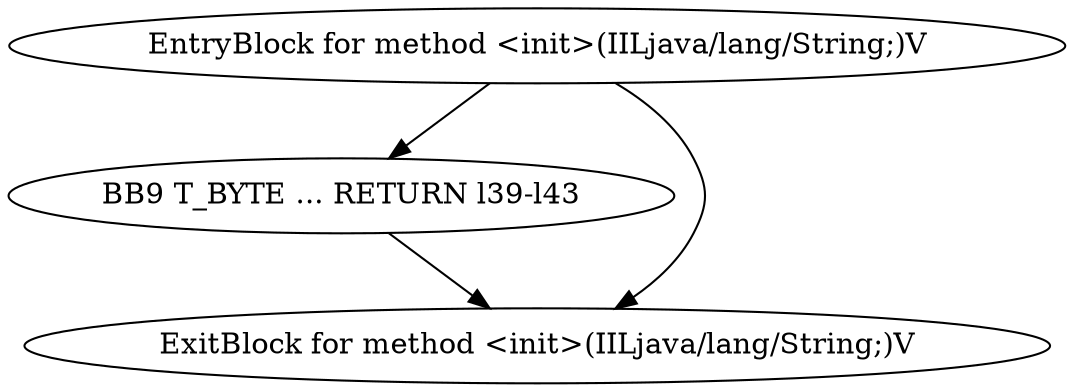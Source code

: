 digraph G {
  1 [ label="BB9 T_BYTE ... RETURN l39-l43" ];
  2 [ label="EntryBlock for method <init>(IILjava/lang/String;)V" ];
  3 [ label="ExitBlock for method <init>(IILjava/lang/String;)V" ];
  2 -> 3 [ label="" ];
  2 -> 1 [ label="" ];
  1 -> 3 [ label="" ];
}
